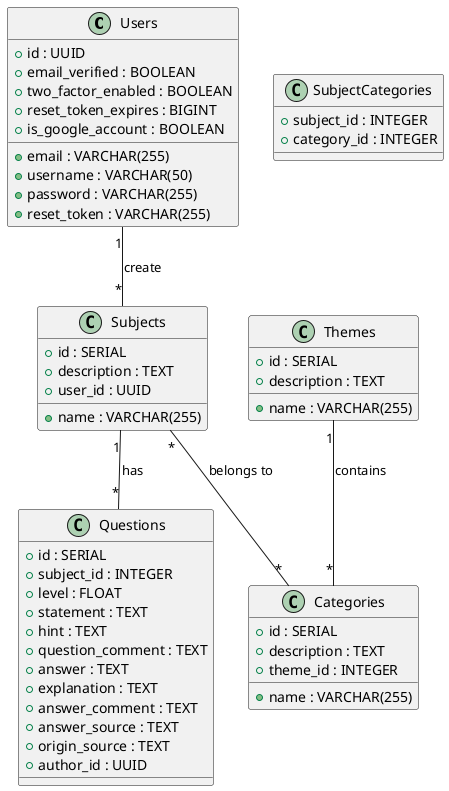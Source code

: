 @startuml

class Users {
    +id : UUID
    +email : VARCHAR(255)
    +username : VARCHAR(50)
    +password : VARCHAR(255)
    +email_verified : BOOLEAN
    +two_factor_enabled : BOOLEAN
    +reset_token : VARCHAR(255)
    +reset_token_expires : BIGINT
    +is_google_account : BOOLEAN
}

class Themes {
    +id : SERIAL
    +name : VARCHAR(255)
    +description : TEXT
}

class Categories {
    +id : SERIAL
    +name : VARCHAR(255)
    +description : TEXT
    +theme_id : INTEGER
}

class Subjects {
    +id : SERIAL
    +name : VARCHAR(255)
    +description : TEXT
    +user_id : UUID
}

class Questions {
    +id : SERIAL
    +subject_id : INTEGER
    +level : FLOAT
    +statement : TEXT
    +hint : TEXT
    +question_comment : TEXT
    +answer : TEXT
    +explanation : TEXT
    +answer_comment : TEXT
    +answer_source : TEXT
    +origin_source : TEXT
    +author_id : UUID
}

class SubjectCategories {
    +subject_id : INTEGER
    +category_id : INTEGER
}

Users "1" -- "*" Subjects : "create"
Themes "1" -- "*" Categories : "contains"
Subjects "1" -- "*" Questions : "has"
Subjects "*" -- "*" Categories : "belongs to" 

@enduml
